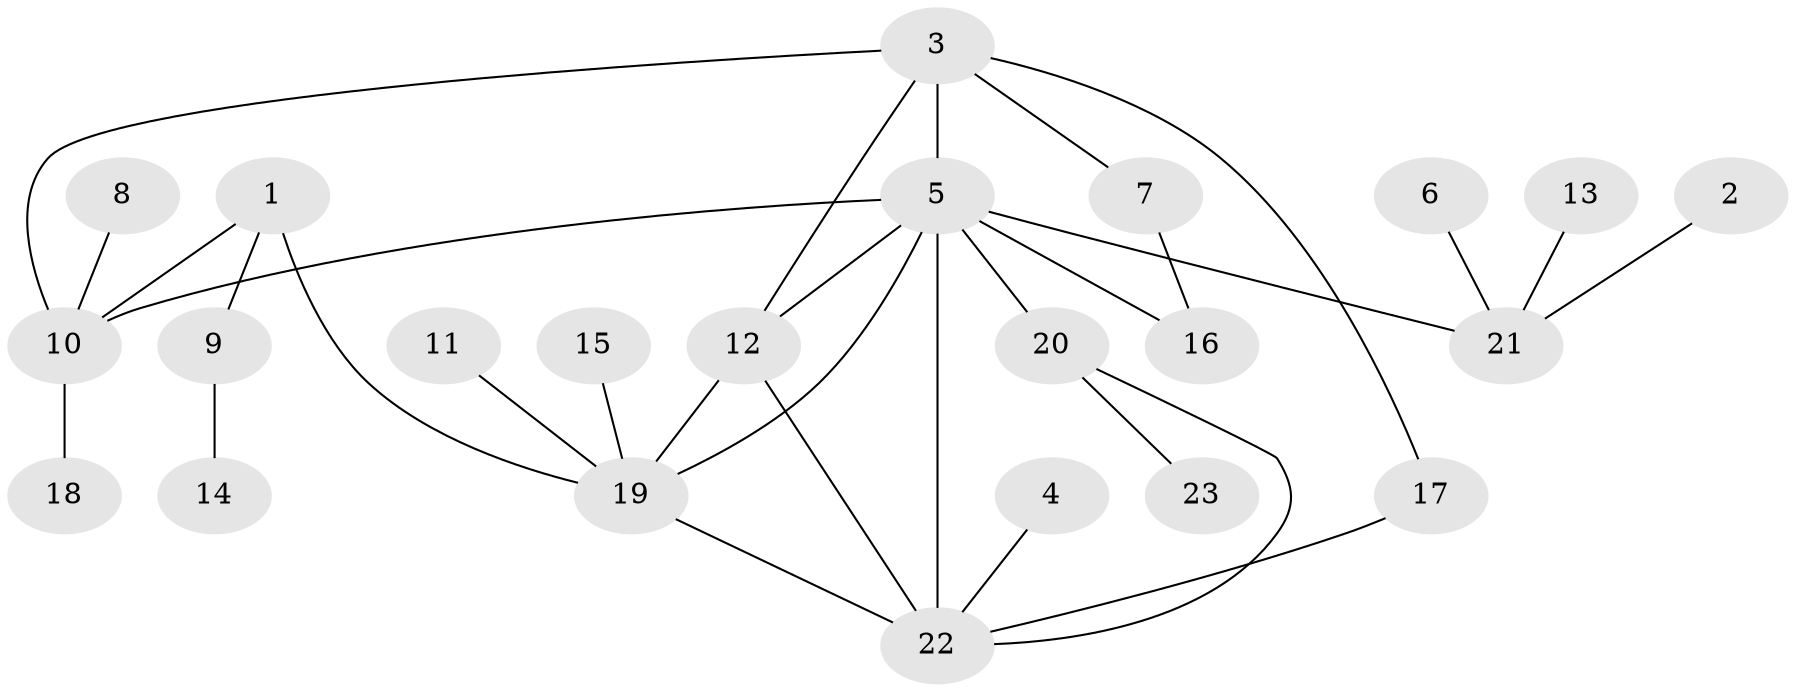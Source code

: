 // original degree distribution, {7: 0.057692307692307696, 6: 0.057692307692307696, 8: 0.019230769230769232, 4: 0.07692307692307693, 3: 0.07692307692307693, 1: 0.5192307692307693, 2: 0.19230769230769232}
// Generated by graph-tools (version 1.1) at 2025/37/03/04/25 23:37:46]
// undirected, 23 vertices, 31 edges
graph export_dot {
  node [color=gray90,style=filled];
  1;
  2;
  3;
  4;
  5;
  6;
  7;
  8;
  9;
  10;
  11;
  12;
  13;
  14;
  15;
  16;
  17;
  18;
  19;
  20;
  21;
  22;
  23;
  1 -- 9 [weight=1.0];
  1 -- 10 [weight=1.0];
  1 -- 19 [weight=1.0];
  2 -- 21 [weight=1.0];
  3 -- 5 [weight=1.0];
  3 -- 7 [weight=1.0];
  3 -- 10 [weight=1.0];
  3 -- 12 [weight=1.0];
  3 -- 17 [weight=1.0];
  4 -- 22 [weight=1.0];
  5 -- 10 [weight=1.0];
  5 -- 12 [weight=1.0];
  5 -- 16 [weight=1.0];
  5 -- 19 [weight=1.0];
  5 -- 20 [weight=1.0];
  5 -- 21 [weight=1.0];
  5 -- 22 [weight=2.0];
  6 -- 21 [weight=1.0];
  7 -- 16 [weight=1.0];
  8 -- 10 [weight=1.0];
  9 -- 14 [weight=1.0];
  10 -- 18 [weight=1.0];
  11 -- 19 [weight=1.0];
  12 -- 19 [weight=1.0];
  12 -- 22 [weight=1.0];
  13 -- 21 [weight=1.0];
  15 -- 19 [weight=1.0];
  17 -- 22 [weight=1.0];
  19 -- 22 [weight=1.0];
  20 -- 22 [weight=1.0];
  20 -- 23 [weight=1.0];
}
